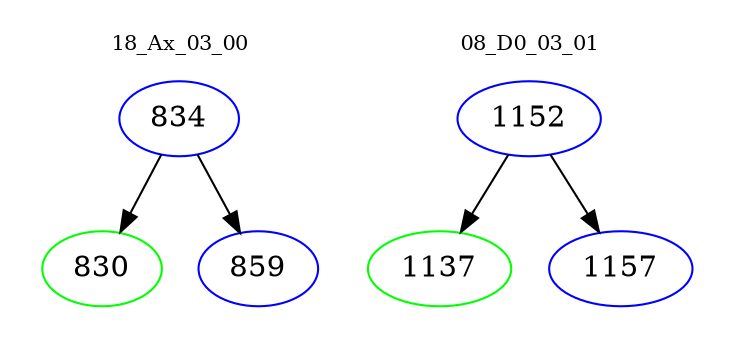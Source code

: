 digraph{
subgraph cluster_0 {
color = white
label = "18_Ax_03_00";
fontsize=10;
T0_834 [label="834", color="blue"]
T0_834 -> T0_830 [color="black"]
T0_830 [label="830", color="green"]
T0_834 -> T0_859 [color="black"]
T0_859 [label="859", color="blue"]
}
subgraph cluster_1 {
color = white
label = "08_D0_03_01";
fontsize=10;
T1_1152 [label="1152", color="blue"]
T1_1152 -> T1_1137 [color="black"]
T1_1137 [label="1137", color="green"]
T1_1152 -> T1_1157 [color="black"]
T1_1157 [label="1157", color="blue"]
}
}
